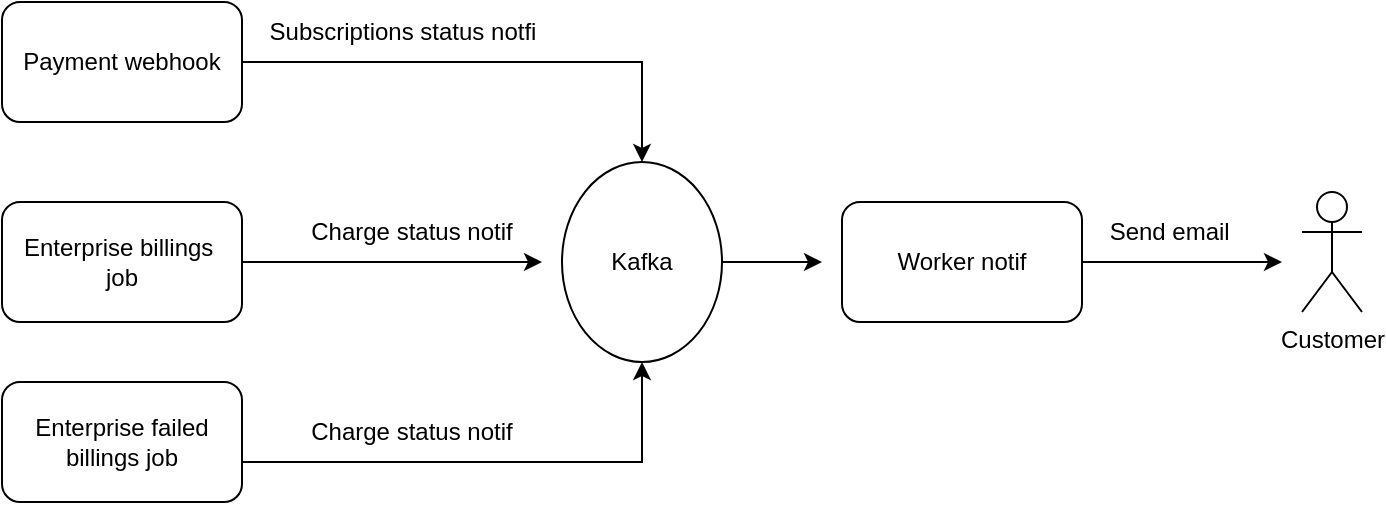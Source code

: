 <mxfile version="24.2.3" type="github">
  <diagram name="Trang-1" id="wAJXq-z0RQoUJBSPvWfQ">
    <mxGraphModel dx="2074" dy="1155" grid="1" gridSize="10" guides="1" tooltips="1" connect="1" arrows="1" fold="1" page="1" pageScale="1" pageWidth="827" pageHeight="1169" math="0" shadow="0">
      <root>
        <mxCell id="0" />
        <mxCell id="1" parent="0" />
        <mxCell id="5qukTNOfsgoTCezdW2Q0-7" style="edgeStyle=orthogonalEdgeStyle;rounded=0;orthogonalLoop=1;jettySize=auto;html=1;" edge="1" parent="1" source="5qukTNOfsgoTCezdW2Q0-1" target="5qukTNOfsgoTCezdW2Q0-2">
          <mxGeometry relative="1" as="geometry" />
        </mxCell>
        <mxCell id="5qukTNOfsgoTCezdW2Q0-1" value="Payment webhook" style="rounded=1;whiteSpace=wrap;html=1;" vertex="1" parent="1">
          <mxGeometry x="40" y="570" width="120" height="60" as="geometry" />
        </mxCell>
        <mxCell id="5qukTNOfsgoTCezdW2Q0-17" style="edgeStyle=orthogonalEdgeStyle;rounded=0;orthogonalLoop=1;jettySize=auto;html=1;" edge="1" parent="1" source="5qukTNOfsgoTCezdW2Q0-2">
          <mxGeometry relative="1" as="geometry">
            <mxPoint x="450" y="700" as="targetPoint" />
          </mxGeometry>
        </mxCell>
        <mxCell id="5qukTNOfsgoTCezdW2Q0-2" value="Kafka" style="ellipse;whiteSpace=wrap;html=1;" vertex="1" parent="1">
          <mxGeometry x="320" y="650" width="80" height="100" as="geometry" />
        </mxCell>
        <mxCell id="5qukTNOfsgoTCezdW2Q0-3" value="Enterprise billings&amp;nbsp;&lt;div&gt;job&lt;/div&gt;" style="rounded=1;whiteSpace=wrap;html=1;" vertex="1" parent="1">
          <mxGeometry x="40" y="670" width="120" height="60" as="geometry" />
        </mxCell>
        <mxCell id="5qukTNOfsgoTCezdW2Q0-14" style="edgeStyle=orthogonalEdgeStyle;rounded=0;orthogonalLoop=1;jettySize=auto;html=1;" edge="1" parent="1" source="5qukTNOfsgoTCezdW2Q0-4">
          <mxGeometry relative="1" as="geometry">
            <mxPoint x="360" y="750" as="targetPoint" />
            <Array as="points">
              <mxPoint x="360" y="800" />
            </Array>
          </mxGeometry>
        </mxCell>
        <mxCell id="5qukTNOfsgoTCezdW2Q0-4" value="Enterprise failed&lt;div&gt;billings job&lt;/div&gt;" style="rounded=1;whiteSpace=wrap;html=1;" vertex="1" parent="1">
          <mxGeometry x="40" y="760" width="120" height="60" as="geometry" />
        </mxCell>
        <mxCell id="5qukTNOfsgoTCezdW2Q0-5" style="edgeStyle=orthogonalEdgeStyle;rounded=0;orthogonalLoop=1;jettySize=auto;html=1;exitX=0.5;exitY=1;exitDx=0;exitDy=0;" edge="1" parent="1" source="5qukTNOfsgoTCezdW2Q0-2" target="5qukTNOfsgoTCezdW2Q0-2">
          <mxGeometry relative="1" as="geometry" />
        </mxCell>
        <mxCell id="5qukTNOfsgoTCezdW2Q0-8" value="Subscriptions status notfi" style="text;html=1;align=center;verticalAlign=middle;resizable=0;points=[];autosize=1;strokeColor=none;fillColor=none;" vertex="1" parent="1">
          <mxGeometry x="160" y="570" width="160" height="30" as="geometry" />
        </mxCell>
        <mxCell id="5qukTNOfsgoTCezdW2Q0-12" value="" style="endArrow=classic;html=1;rounded=0;exitX=1;exitY=0.5;exitDx=0;exitDy=0;" edge="1" parent="1" source="5qukTNOfsgoTCezdW2Q0-3">
          <mxGeometry width="50" height="50" relative="1" as="geometry">
            <mxPoint x="390" y="1100" as="sourcePoint" />
            <mxPoint x="310" y="700" as="targetPoint" />
          </mxGeometry>
        </mxCell>
        <mxCell id="5qukTNOfsgoTCezdW2Q0-13" value="Charge status notif" style="text;html=1;align=center;verticalAlign=middle;whiteSpace=wrap;rounded=0;" vertex="1" parent="1">
          <mxGeometry x="190" y="670" width="110" height="30" as="geometry" />
        </mxCell>
        <mxCell id="5qukTNOfsgoTCezdW2Q0-15" value="Charge status notif" style="text;html=1;align=center;verticalAlign=middle;whiteSpace=wrap;rounded=0;" vertex="1" parent="1">
          <mxGeometry x="190" y="770" width="110" height="30" as="geometry" />
        </mxCell>
        <mxCell id="5qukTNOfsgoTCezdW2Q0-18" style="edgeStyle=orthogonalEdgeStyle;rounded=0;orthogonalLoop=1;jettySize=auto;html=1;" edge="1" parent="1" source="5qukTNOfsgoTCezdW2Q0-16">
          <mxGeometry relative="1" as="geometry">
            <mxPoint x="680" y="700" as="targetPoint" />
          </mxGeometry>
        </mxCell>
        <mxCell id="5qukTNOfsgoTCezdW2Q0-16" value="Worker notif" style="rounded=1;whiteSpace=wrap;html=1;" vertex="1" parent="1">
          <mxGeometry x="460" y="670" width="120" height="60" as="geometry" />
        </mxCell>
        <mxCell id="5qukTNOfsgoTCezdW2Q0-19" value="Send email&amp;nbsp;" style="text;html=1;align=center;verticalAlign=middle;resizable=0;points=[];autosize=1;strokeColor=none;fillColor=none;" vertex="1" parent="1">
          <mxGeometry x="580" y="670" width="90" height="30" as="geometry" />
        </mxCell>
        <mxCell id="5qukTNOfsgoTCezdW2Q0-20" value="Customer" style="shape=umlActor;verticalLabelPosition=bottom;verticalAlign=top;html=1;outlineConnect=0;" vertex="1" parent="1">
          <mxGeometry x="690" y="665" width="30" height="60" as="geometry" />
        </mxCell>
      </root>
    </mxGraphModel>
  </diagram>
</mxfile>

